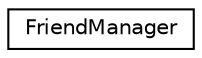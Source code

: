 digraph "Graphical Class Hierarchy"
{
 // LATEX_PDF_SIZE
  edge [fontname="Helvetica",fontsize="10",labelfontname="Helvetica",labelfontsize="10"];
  node [fontname="Helvetica",fontsize="10",shape=record];
  rankdir="LR";
  Node0 [label="FriendManager",height=0.2,width=0.4,color="black", fillcolor="white", style="filled",URL="$classFriendManager.html",tooltip="Manages Friend connections between users."];
}

